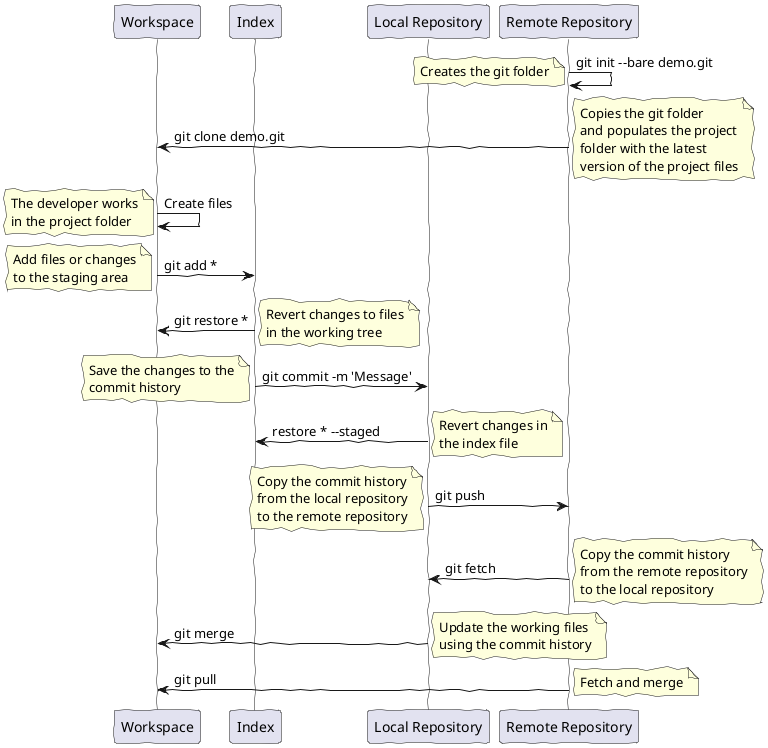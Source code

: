 @startuml
skinparam lifelineStrategy solid
'skinparam backgroundColor #EEEBDC
skinparam handwritten true

participant Workspace
participant Index
participant "Local Repository" as Local
participant "Remote Repository" as Remote

'Initialization
Remote -> Remote    : git init --bare demo.git
note left
    Creates the git folder
end note

'Cloning
Remote -> Workspace : git clone demo.git
note right
    Copies the git folder
    and populates the project
    folder with the latest
    version of the project files
end note

'Work in progress
Workspace -> Workspace : Create files
note left
    The developer works
    in the project folder
end note

'Staging
Workspace -> Index  : git add *
note left
    Add files or changes
    to the staging area
end note

'Unstaging
Index -> Workspace  : git restore *
note right
    Revert changes to files
    in the working tree
end note

'Commit
Index -> Local      : git commit -m 'Message'
note left
    Save the changes to the
    commit history
end note

'Reverting
Local -> Index  :  restore * --staged
note right
    Revert changes in
    the index file
end note

'Pushing
Local -> Remote     : git push
note left
    Copy the commit history
    from the local repository
    to the remote repository
end note

'Fetching
Remote -> Local     : git fetch
note right
    Copy the commit history
    from the remote repository
    to the local repository
end note

'Update
Local -> Workspace  : git merge
note right
    Update the working files
    using the commit history
end note

'Pulling
Remote -> Workspace : git pull
note right
   Fetch and merge
end note

@enduml

